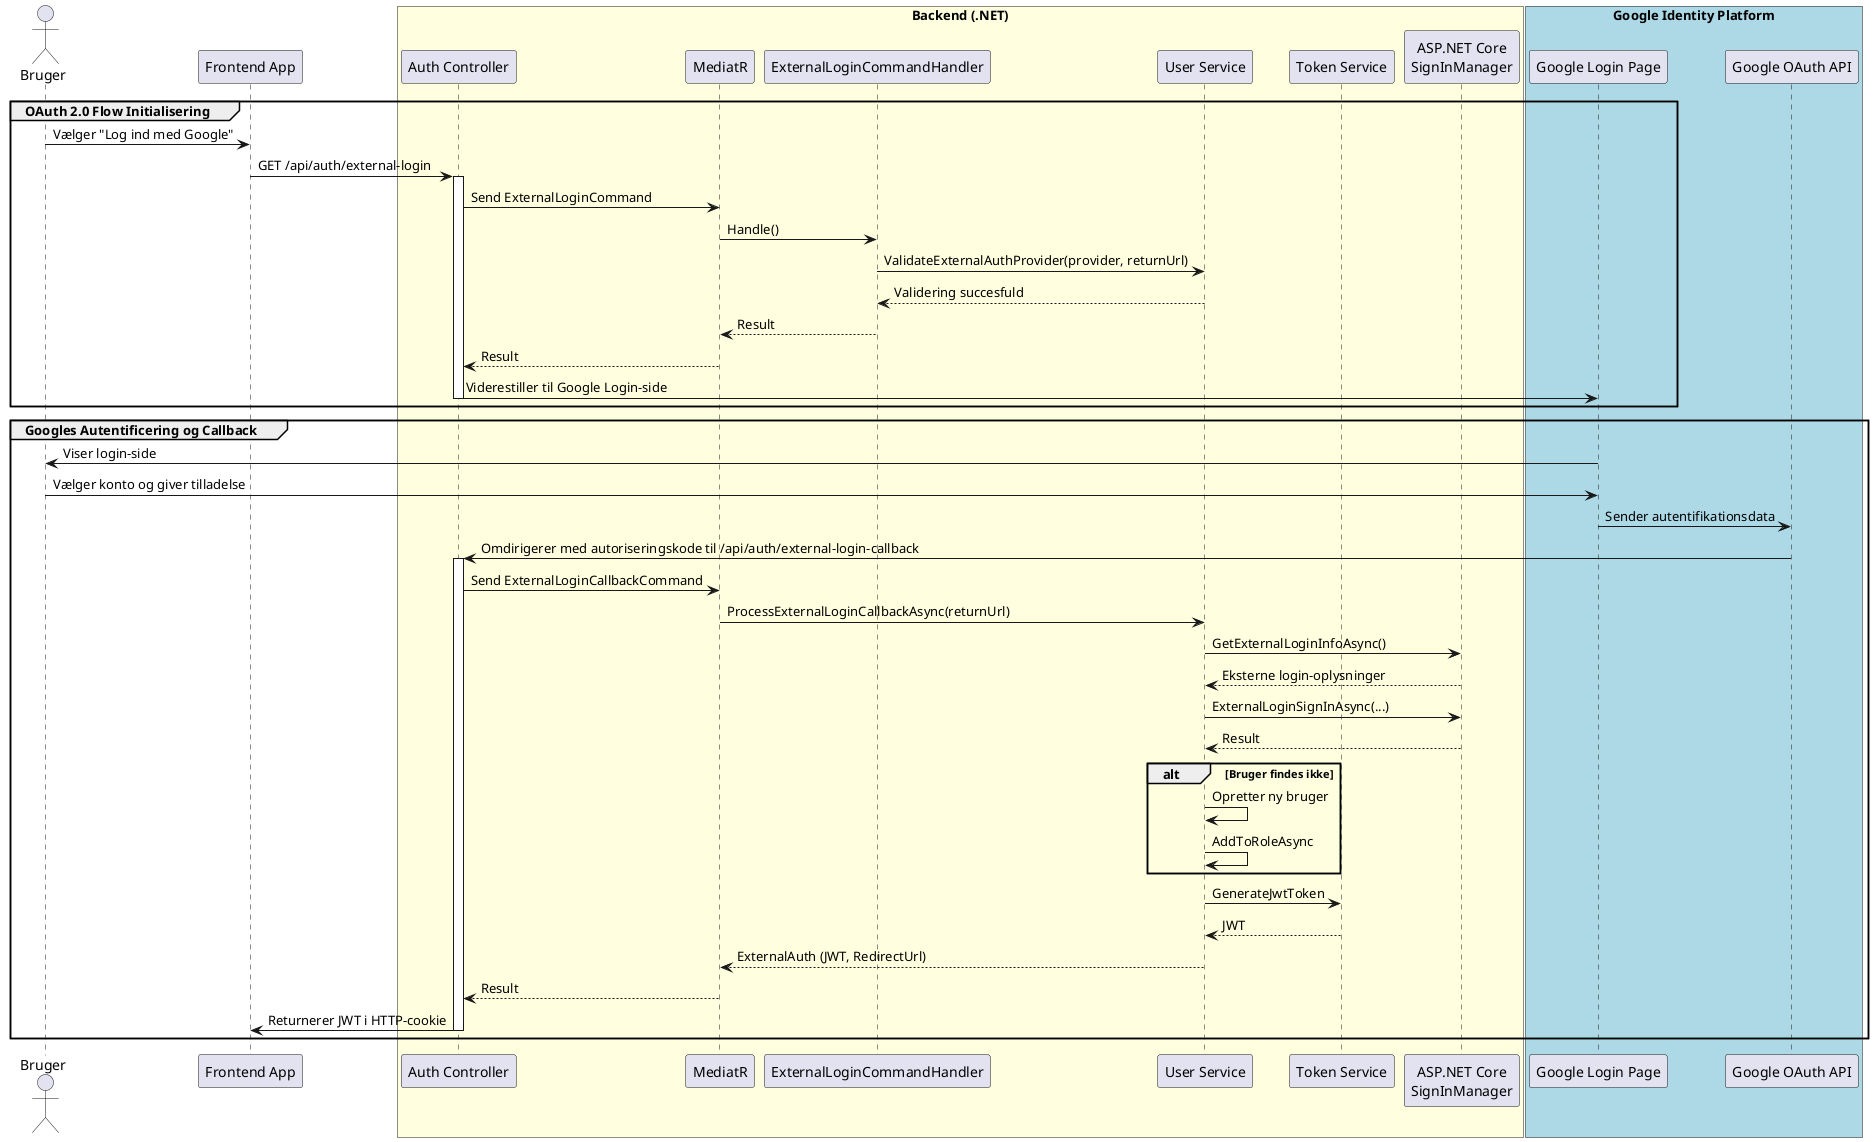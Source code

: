 @startuml

actor Bruger
participant Frontend as "Frontend App"
box "Backend (.NET)" #LightYellow
    participant AuthController as "Auth Controller"
    participant Mediator as "MediatR"
    participant ExternalLoginCommandHandler as "ExternalLoginCommandHandler"
    participant UserService as "User Service"
    participant TokenService as "Token Service"
    participant SignInManager as "ASP.NET Core\nSignInManager"
end box
box "Google Identity Platform" #LightBlue
    participant GoogleLogin as "Google Login Page"
    participant GoogleOAuth as "Google OAuth API"
end box

group OAuth 2.0 Flow Initialisering
    Bruger -> Frontend: Vælger "Log ind med Google"
    Frontend -> AuthController: GET /api/auth/external-login
    activate AuthController
    AuthController -> Mediator: Send ExternalLoginCommand
    Mediator -> ExternalLoginCommandHandler: Handle()
    ExternalLoginCommandHandler -> UserService: ValidateExternalAuthProvider(provider, returnUrl)
    UserService --> ExternalLoginCommandHandler: Validering succesfuld
    ExternalLoginCommandHandler --> Mediator: Result
    Mediator --> AuthController: Result
    AuthController -> GoogleLogin: Viderestiller til Google Login-side
    deactivate AuthController
end

group Googles Autentificering og Callback
    GoogleLogin -> Bruger: Viser login-side
    Bruger -> GoogleLogin: Vælger konto og giver tilladelse
    GoogleLogin -> GoogleOAuth: Sender autentifikationsdata
    GoogleOAuth -> AuthController: Omdirigerer med autoriseringskode til /api/auth/external-login-callback
    activate AuthController
    AuthController -> Mediator: Send ExternalLoginCallbackCommand
    Mediator -> UserService: ProcessExternalLoginCallbackAsync(returnUrl)
    UserService -> SignInManager: GetExternalLoginInfoAsync()
    SignInManager --> UserService: Eksterne login-oplysninger
    UserService -> SignInManager: ExternalLoginSignInAsync(...)
    SignInManager --> UserService: Result
    alt Bruger findes ikke
        UserService -> UserService: Opretter ny bruger
        UserService -> UserService: AddToRoleAsync
    end
    UserService -> TokenService: GenerateJwtToken
    TokenService --> UserService: JWT
    UserService --> Mediator: ExternalAuth (JWT, RedirectUrl)
    Mediator --> AuthController: Result
    AuthController -> Frontend: Returnerer JWT i HTTP-cookie
    deactivate AuthController
end

@enduml